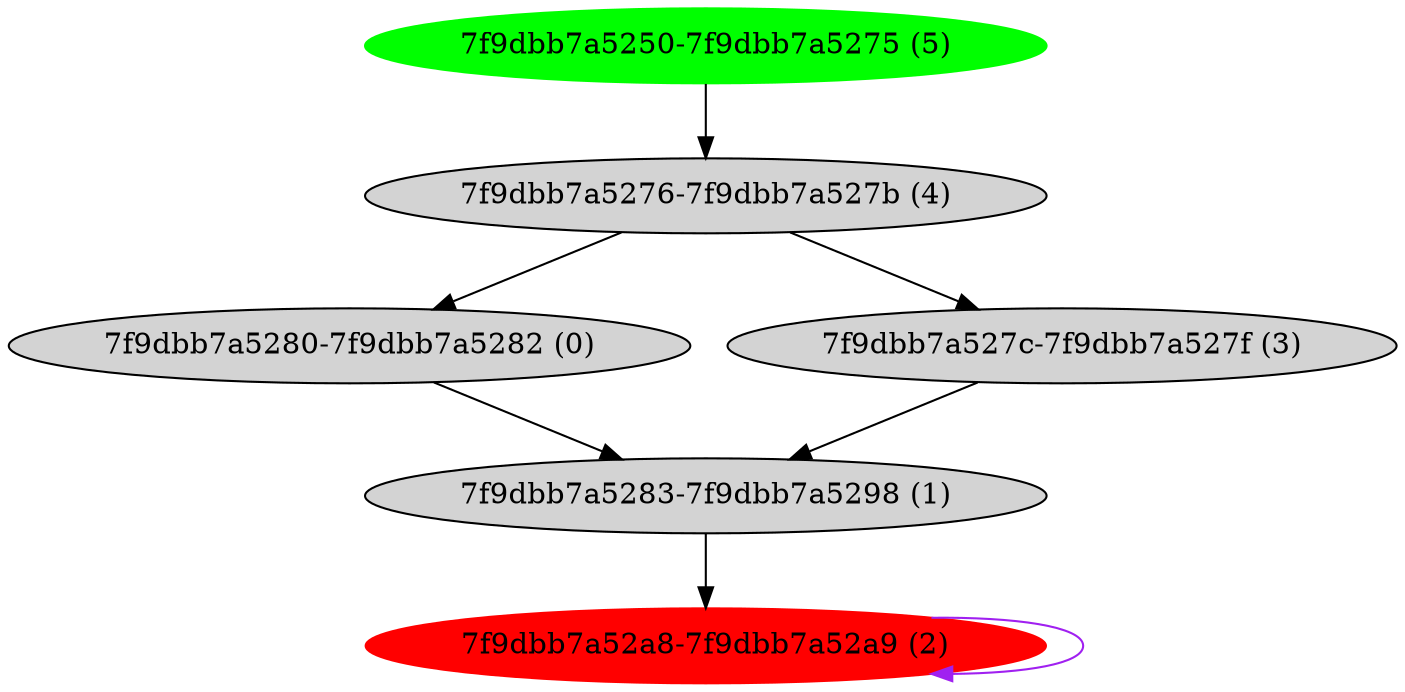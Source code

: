 digraph G {
   bb_7f9dbb7a5280 [label="7f9dbb7a5280-7f9dbb7a5282 (0)" style=filled];
   bb_7f9dbb7a5283 [label="7f9dbb7a5283-7f9dbb7a5298 (1)" style=filled];
   bb_7f9dbb7a52a8 [label="7f9dbb7a52a8-7f9dbb7a52a9 (2)", color="red" style=filled];
   bb_7f9dbb7a527c [label="7f9dbb7a527c-7f9dbb7a527f (3)" style=filled];
   bb_7f9dbb7a5276 [label="7f9dbb7a5276-7f9dbb7a527b (4)" style=filled];
   bb_7f9dbb7a5250 [label="7f9dbb7a5250-7f9dbb7a5275 (5)", color="green" style=filled];
   bb_7f9dbb7a5250 -> bb_7f9dbb7a5276;
   bb_7f9dbb7a5276 -> bb_7f9dbb7a527c;
   bb_7f9dbb7a527c -> bb_7f9dbb7a5283;
   bb_7f9dbb7a5283 -> bb_7f9dbb7a52a8;
   bb_7f9dbb7a52a8 -> bb_7f9dbb7a52a8 [color=purple];
   bb_7f9dbb7a5276 -> bb_7f9dbb7a5280;
   bb_7f9dbb7a5280 -> bb_7f9dbb7a5283;
}